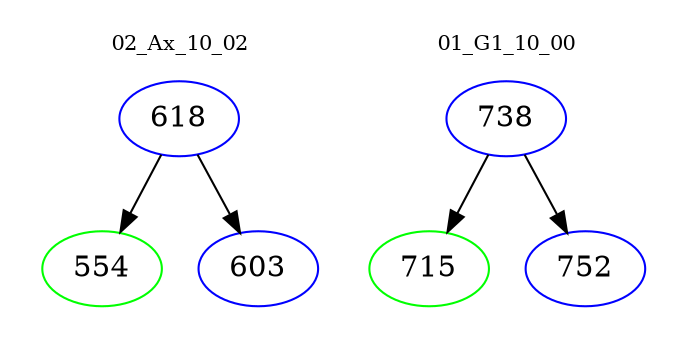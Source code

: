 digraph{
subgraph cluster_0 {
color = white
label = "02_Ax_10_02";
fontsize=10;
T0_618 [label="618", color="blue"]
T0_618 -> T0_554 [color="black"]
T0_554 [label="554", color="green"]
T0_618 -> T0_603 [color="black"]
T0_603 [label="603", color="blue"]
}
subgraph cluster_1 {
color = white
label = "01_G1_10_00";
fontsize=10;
T1_738 [label="738", color="blue"]
T1_738 -> T1_715 [color="black"]
T1_715 [label="715", color="green"]
T1_738 -> T1_752 [color="black"]
T1_752 [label="752", color="blue"]
}
}
